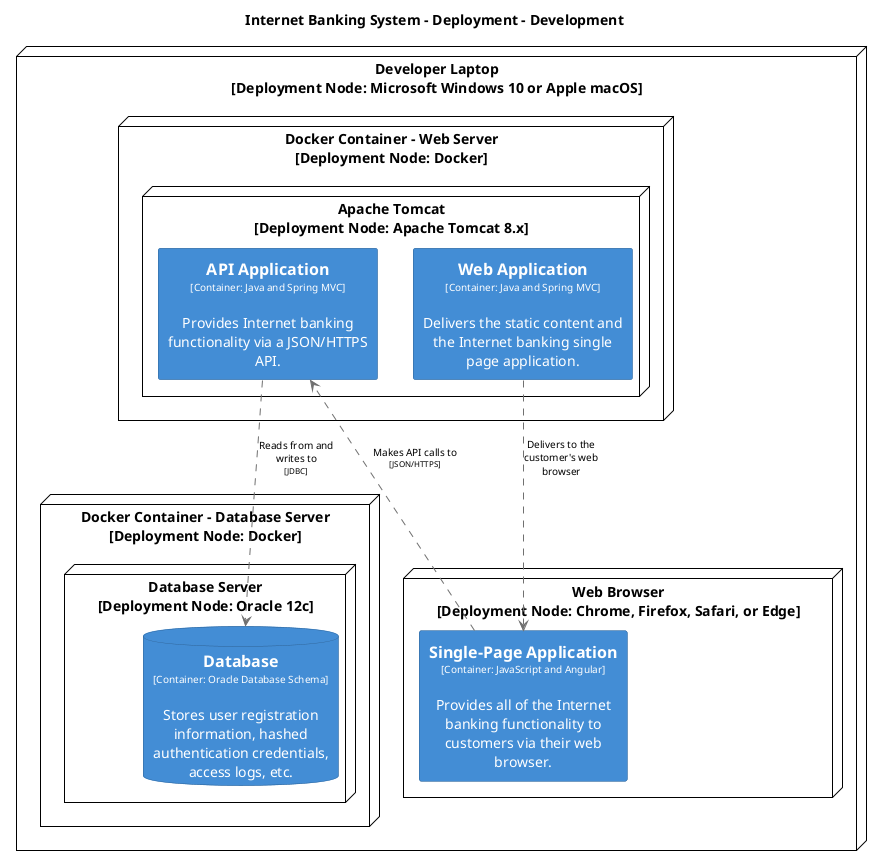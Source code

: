 @startuml(id=DevelopmentDeployment)
title Internet Banking System - Deployment - Development

skinparam {
  shadowing false
  arrowFontSize 10
  defaultTextAlignment center
  wrapWidth 200
  maxMessageSize 100
}
hide stereotype
top to bottom direction
skinparam rectangle<<55>> {
  BackgroundColor #438dd5
  FontColor #ffffff
  BorderColor #2E6295
}
skinparam rectangle<<57>> {
  BackgroundColor #438dd5
  FontColor #ffffff
  BorderColor #2E6295
}
skinparam node<<59>> {
  BackgroundColor #ffffff
  FontColor #000000
  BorderColor #000000
}
skinparam node<<60>> {
  BackgroundColor #ffffff
  FontColor #000000
  BorderColor #000000
}
skinparam database<<61>> {
  BackgroundColor #438dd5
  FontColor #ffffff
  BorderColor #2E6295
}
skinparam node<<50>> {
  BackgroundColor #ffffff
  FontColor #000000
  BorderColor #000000
}
skinparam node<<51>> {
  BackgroundColor #ffffff
  FontColor #000000
  BorderColor #000000
}
skinparam rectangle<<52>> {
  BackgroundColor #438dd5
  FontColor #ffffff
  BorderColor #2E6295
}
skinparam node<<53>> {
  BackgroundColor #ffffff
  FontColor #000000
  BorderColor #000000
}
skinparam node<<54>> {
  BackgroundColor #ffffff
  FontColor #000000
  BorderColor #000000
}
node "Developer Laptop\n[Deployment Node: Microsoft Windows 10 or Apple macOS]" <<50>> as 50 {
  node "Docker Container - Database Server\n[Deployment Node: Docker]" <<59>> as 59 {
    node "Database Server\n[Deployment Node: Oracle 12c]" <<60>> as 60 {
      database "==Database\n<size:10>[Container: Oracle Database Schema]</size>\n\nStores user registration information, hashed authentication credentials, access logs, etc." <<61>> as 61
    }
  }
  node "Docker Container - Web Server\n[Deployment Node: Docker]" <<53>> as 53 {
    node "Apache Tomcat\n[Deployment Node: Apache Tomcat 8.x]" <<54>> as 54 {
      rectangle "==API Application\n<size:10>[Container: Java and Spring MVC]</size>\n\nProvides Internet banking functionality via a JSON/HTTPS API." <<57>> as 57
      rectangle "==Web Application\n<size:10>[Container: Java and Spring MVC]</size>\n\nDelivers the static content and the Internet banking single page application." <<55>> as 55
    }
  }
  node "Web Browser\n[Deployment Node: Chrome, Firefox, Safari, or Edge]" <<51>> as 51 {
    rectangle "==Single-Page Application\n<size:10>[Container: JavaScript and Angular]</size>\n\nProvides all of the Internet banking functionality to customers via their web browser." <<52>> as 52
  }
}
57 .[#707070].> 61 : "Reads from and writes to\n<size:8>[JDBC]</size>"
52 .[#707070].> 57 : "Makes API calls to\n<size:8>[JSON/HTTPS]</size>"
55 .[#707070].> 52 : "Delivers to the customer's web browser"
@enduml